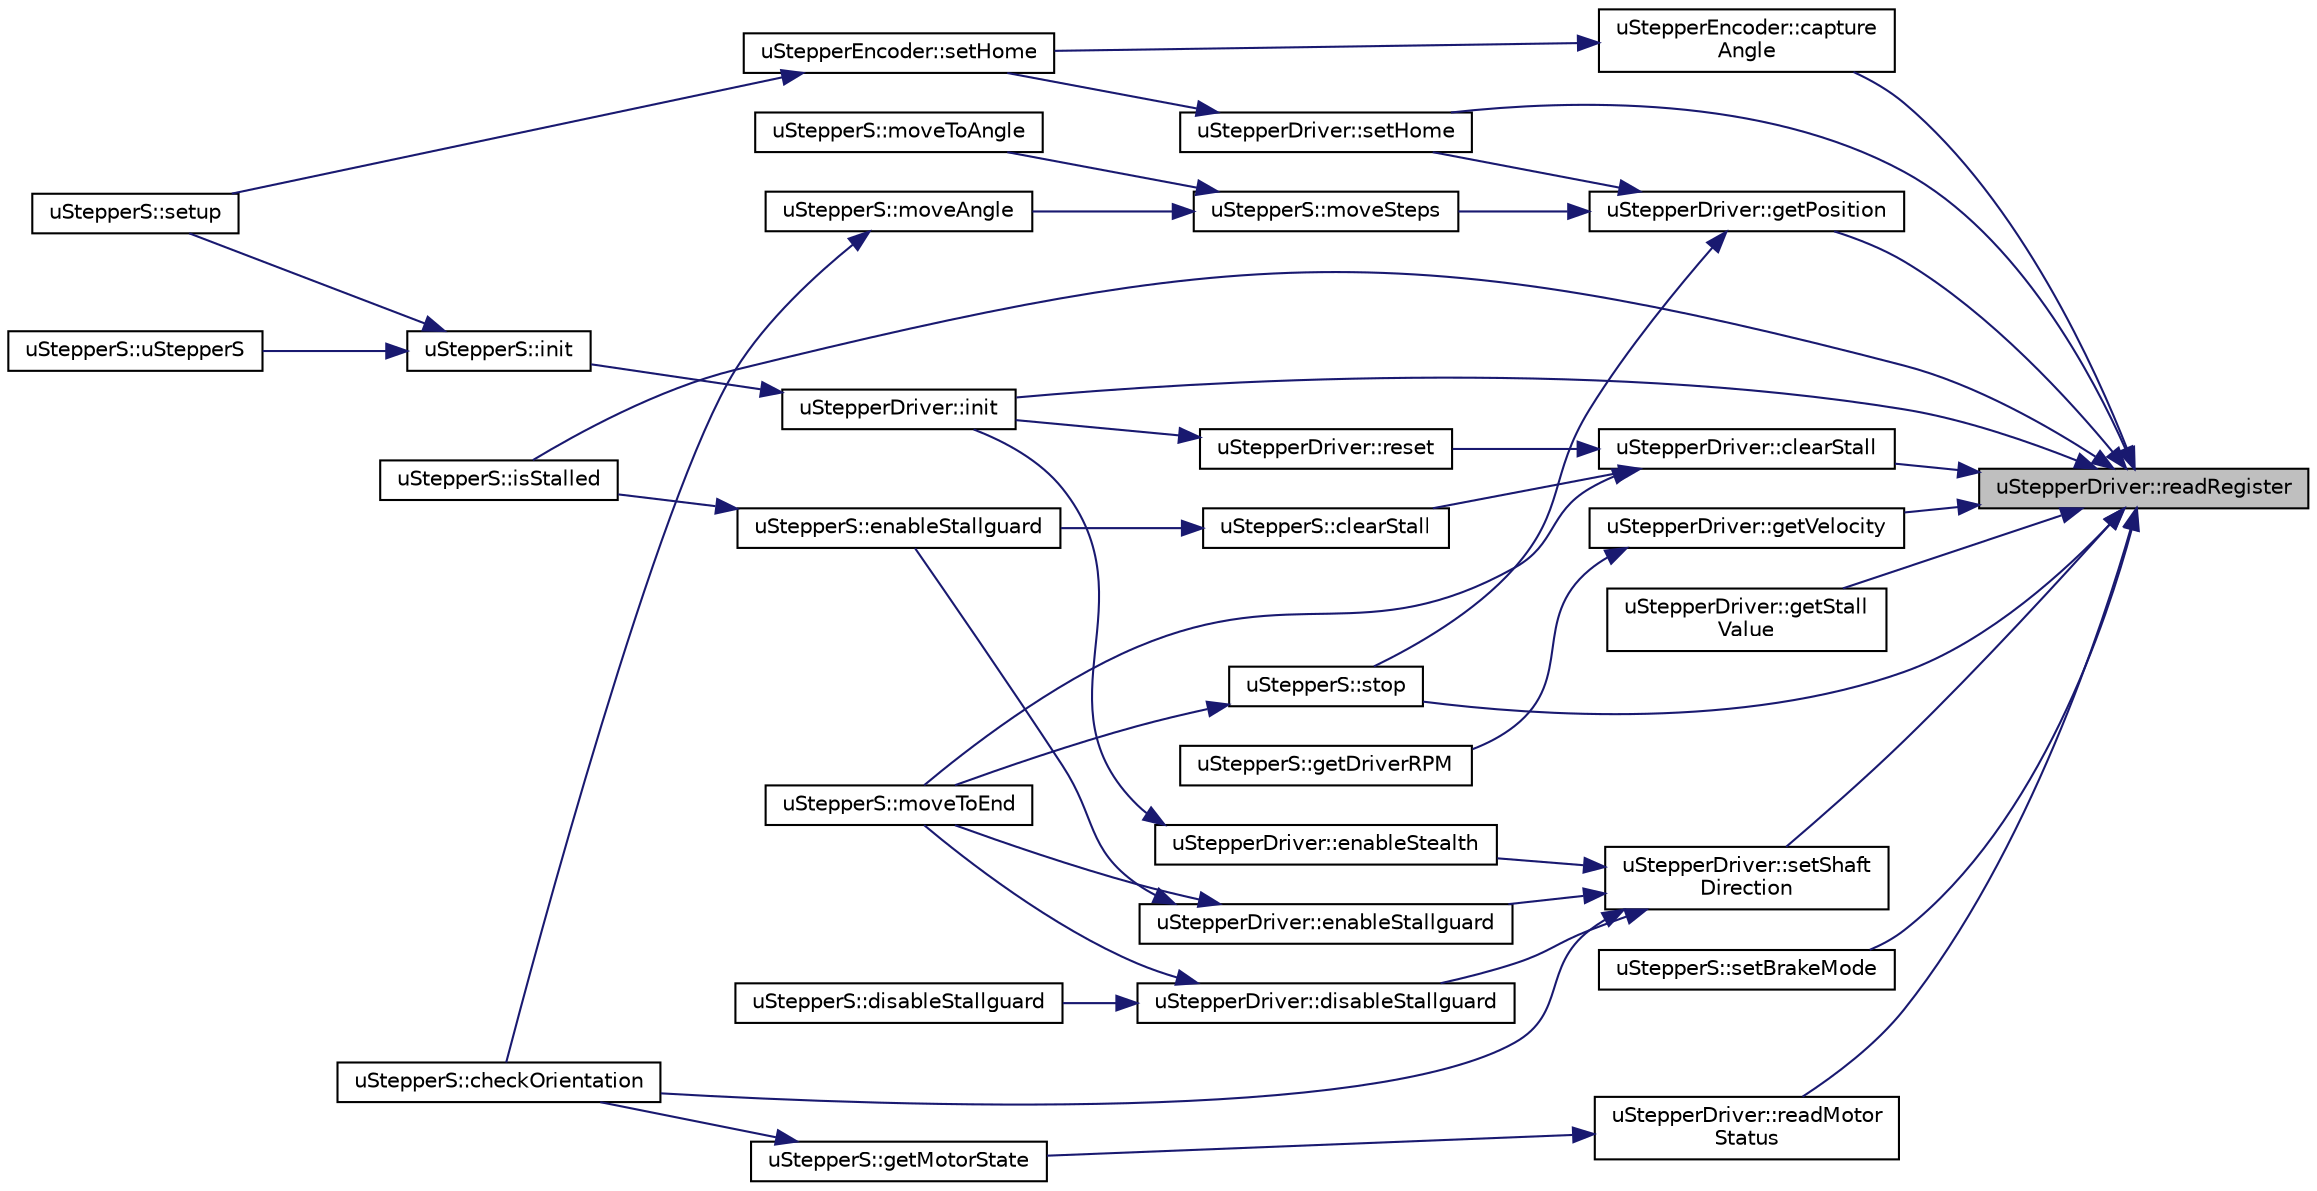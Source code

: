 digraph "uStepperDriver::readRegister"
{
 // LATEX_PDF_SIZE
  edge [fontname="Helvetica",fontsize="10",labelfontname="Helvetica",labelfontsize="10"];
  node [fontname="Helvetica",fontsize="10",shape=record];
  rankdir="RL";
  Node1 [label="uStepperDriver::readRegister",height=0.2,width=0.4,color="black", fillcolor="grey75", style="filled", fontcolor="black",tooltip="Reads a register from the motor driver."];
  Node1 -> Node2 [dir="back",color="midnightblue",fontsize="10",style="solid",fontname="Helvetica"];
  Node2 [label="uStepperEncoder::capture\lAngle",height=0.2,width=0.4,color="black", fillcolor="white", style="filled",URL="$classuStepperEncoder.html#a2e63f211a33fb632b475002b9328fca1",tooltip="Capture the current shaft angle."];
  Node2 -> Node3 [dir="back",color="midnightblue",fontsize="10",style="solid",fontname="Helvetica"];
  Node3 [label="uStepperEncoder::setHome",height=0.2,width=0.4,color="black", fillcolor="white", style="filled",URL="$classuStepperEncoder.html#a42c9667e532981996758163dfe471682",tooltip="Define new reference(home) position."];
  Node3 -> Node4 [dir="back",color="midnightblue",fontsize="10",style="solid",fontname="Helvetica"];
  Node4 [label="uStepperS::setup",height=0.2,width=0.4,color="black", fillcolor="white", style="filled",URL="$classuStepperS.html#a16c8cc814f8fea692a8f8cad918f9861",tooltip="Initializes the different parts of the uStepper S object."];
  Node1 -> Node5 [dir="back",color="midnightblue",fontsize="10",style="solid",fontname="Helvetica"];
  Node5 [label="uStepperDriver::clearStall",height=0.2,width=0.4,color="black", fillcolor="white", style="filled",URL="$classuStepperDriver.html#acf01b92a98aed0b576588caecf534ed4",tooltip=" "];
  Node5 -> Node6 [dir="back",color="midnightblue",fontsize="10",style="solid",fontname="Helvetica"];
  Node6 [label="uStepperS::clearStall",height=0.2,width=0.4,color="black", fillcolor="white", style="filled",URL="$classuStepperS.html#ab542d2f2219e517df9c05ba271da6272",tooltip="Clear the stallguard, reenabling the motor to return to its previous operation."];
  Node6 -> Node7 [dir="back",color="midnightblue",fontsize="10",style="solid",fontname="Helvetica"];
  Node7 [label="uStepperS::enableStallguard",height=0.2,width=0.4,color="black", fillcolor="white", style="filled",URL="$classuStepperS.html#a8dbe051a358d1754f579476e00cb9985",tooltip="Enable TMC5130 StallGuard."];
  Node7 -> Node8 [dir="back",color="midnightblue",fontsize="10",style="solid",fontname="Helvetica"];
  Node8 [label="uStepperS::isStalled",height=0.2,width=0.4,color="black", fillcolor="white", style="filled",URL="$classuStepperS.html#a9d494350df8d401b1bfcd82eca5481a5",tooltip="This method returns a bool variable indicating wether the motor is stalled or not...."];
  Node5 -> Node9 [dir="back",color="midnightblue",fontsize="10",style="solid",fontname="Helvetica"];
  Node9 [label="uStepperS::moveToEnd",height=0.2,width=0.4,color="black", fillcolor="white", style="filled",URL="$classuStepperS.html#a197ed9163e649bf5119d6c5670cd6aa4",tooltip="Moves the motor to its physical limit, without limit switch."];
  Node5 -> Node10 [dir="back",color="midnightblue",fontsize="10",style="solid",fontname="Helvetica"];
  Node10 [label="uStepperDriver::reset",height=0.2,width=0.4,color="black", fillcolor="white", style="filled",URL="$classuStepperDriver.html#a8e9e3be0a375489cb1b560b8b37486b7",tooltip=" "];
  Node10 -> Node11 [dir="back",color="midnightblue",fontsize="10",style="solid",fontname="Helvetica"];
  Node11 [label="uStepperDriver::init",height=0.2,width=0.4,color="black", fillcolor="white", style="filled",URL="$classuStepperDriver.html#aa0377f43140c529c559e8ec0868cb715",tooltip="Initiation of the motor driver."];
  Node11 -> Node12 [dir="back",color="midnightblue",fontsize="10",style="solid",fontname="Helvetica"];
  Node12 [label="uStepperS::init",height=0.2,width=0.4,color="black", fillcolor="white", style="filled",URL="$classuStepperS.html#ab8a5c0b35bda13aae2a9faa56eb4bd5d",tooltip="Internal function to prepare the uStepperS in the constructor."];
  Node12 -> Node4 [dir="back",color="midnightblue",fontsize="10",style="solid",fontname="Helvetica"];
  Node12 -> Node13 [dir="back",color="midnightblue",fontsize="10",style="solid",fontname="Helvetica"];
  Node13 [label="uStepperS::uStepperS",height=0.2,width=0.4,color="black", fillcolor="white", style="filled",URL="$classuStepperS.html#aea43098c9be52ac35427452aad4c6c42",tooltip="Constructor of uStepper class."];
  Node1 -> Node14 [dir="back",color="midnightblue",fontsize="10",style="solid",fontname="Helvetica"];
  Node14 [label="uStepperDriver::getPosition",height=0.2,width=0.4,color="black", fillcolor="white", style="filled",URL="$classuStepperDriver.html#a59dd1795c65fba7767cf61c18e87024e",tooltip="Returns the current position of the motor driver."];
  Node14 -> Node15 [dir="back",color="midnightblue",fontsize="10",style="solid",fontname="Helvetica"];
  Node15 [label="uStepperS::moveSteps",height=0.2,width=0.4,color="black", fillcolor="white", style="filled",URL="$classuStepperS.html#afacde6cc1a2dab2420c453008b3ab113",tooltip="Make the motor perform a predefined number of steps."];
  Node15 -> Node16 [dir="back",color="midnightblue",fontsize="10",style="solid",fontname="Helvetica"];
  Node16 [label="uStepperS::moveAngle",height=0.2,width=0.4,color="black", fillcolor="white", style="filled",URL="$classuStepperS.html#a6b3f4acd2deaeb3054d439a148af658e",tooltip="Makes the motor rotate a specific angle relative to the current position."];
  Node16 -> Node17 [dir="back",color="midnightblue",fontsize="10",style="solid",fontname="Helvetica"];
  Node17 [label="uStepperS::checkOrientation",height=0.2,width=0.4,color="black", fillcolor="white", style="filled",URL="$classuStepperS.html#a931f28e0dd5ecba1f1a875ee321f0f5f",tooltip="This method is used to check the orientation of the motor connector."];
  Node15 -> Node18 [dir="back",color="midnightblue",fontsize="10",style="solid",fontname="Helvetica"];
  Node18 [label="uStepperS::moveToAngle",height=0.2,width=0.4,color="black", fillcolor="white", style="filled",URL="$classuStepperS.html#aa8695689ae23951a7dc47300e8529692",tooltip="Makes the motor rotate to a specific absolute angle."];
  Node14 -> Node19 [dir="back",color="midnightblue",fontsize="10",style="solid",fontname="Helvetica"];
  Node19 [label="uStepperDriver::setHome",height=0.2,width=0.4,color="black", fillcolor="white", style="filled",URL="$classuStepperDriver.html#aed59b07c61be01c0973614cd94e20ebc",tooltip="Resets the internal position counter of the motor driver."];
  Node19 -> Node3 [dir="back",color="midnightblue",fontsize="10",style="solid",fontname="Helvetica"];
  Node14 -> Node20 [dir="back",color="midnightblue",fontsize="10",style="solid",fontname="Helvetica"];
  Node20 [label="uStepperS::stop",height=0.2,width=0.4,color="black", fillcolor="white", style="filled",URL="$classuStepperS.html#a046dba8bef7d033809158bf0dd69a6fd",tooltip="Stop the motor."];
  Node20 -> Node9 [dir="back",color="midnightblue",fontsize="10",style="solid",fontname="Helvetica"];
  Node1 -> Node21 [dir="back",color="midnightblue",fontsize="10",style="solid",fontname="Helvetica"];
  Node21 [label="uStepperDriver::getStall\lValue",height=0.2,width=0.4,color="black", fillcolor="white", style="filled",URL="$classuStepperDriver.html#a2461be201fde6037b90a58c8452319ad",tooltip="Returns the load measurement used for Stall detection."];
  Node1 -> Node22 [dir="back",color="midnightblue",fontsize="10",style="solid",fontname="Helvetica"];
  Node22 [label="uStepperDriver::getVelocity",height=0.2,width=0.4,color="black", fillcolor="white", style="filled",URL="$classuStepperDriver.html#ad1e100d57b313971a3dfb9c78183caa9",tooltip="Returns the current speed of the motor driver."];
  Node22 -> Node23 [dir="back",color="midnightblue",fontsize="10",style="solid",fontname="Helvetica"];
  Node23 [label="uStepperS::getDriverRPM",height=0.2,width=0.4,color="black", fillcolor="white", style="filled",URL="$classuStepperS.html#a2e3a7553124db1a62a74fdf0d439f24c",tooltip="Get the RPM from driver."];
  Node1 -> Node11 [dir="back",color="midnightblue",fontsize="10",style="solid",fontname="Helvetica"];
  Node1 -> Node8 [dir="back",color="midnightblue",fontsize="10",style="solid",fontname="Helvetica"];
  Node1 -> Node24 [dir="back",color="midnightblue",fontsize="10",style="solid",fontname="Helvetica"];
  Node24 [label="uStepperDriver::readMotor\lStatus",height=0.2,width=0.4,color="black", fillcolor="white", style="filled",URL="$classuStepperDriver.html#a3a4dbb14ce4308802c27244bdef566b9",tooltip=" "];
  Node24 -> Node25 [dir="back",color="midnightblue",fontsize="10",style="solid",fontname="Helvetica"];
  Node25 [label="uStepperS::getMotorState",height=0.2,width=0.4,color="black", fillcolor="white", style="filled",URL="$classuStepperS.html#afacfd0440b99f607b2af14f103c4e71f",tooltip="Get the current motor driver state."];
  Node25 -> Node17 [dir="back",color="midnightblue",fontsize="10",style="solid",fontname="Helvetica"];
  Node1 -> Node26 [dir="back",color="midnightblue",fontsize="10",style="solid",fontname="Helvetica"];
  Node26 [label="uStepperS::setBrakeMode",height=0.2,width=0.4,color="black", fillcolor="white", style="filled",URL="$classuStepperS.html#a78008ed9b2cdbdd8128553a13896aa0d",tooltip=" "];
  Node1 -> Node19 [dir="back",color="midnightblue",fontsize="10",style="solid",fontname="Helvetica"];
  Node1 -> Node27 [dir="back",color="midnightblue",fontsize="10",style="solid",fontname="Helvetica"];
  Node27 [label="uStepperDriver::setShaft\lDirection",height=0.2,width=0.4,color="black", fillcolor="white", style="filled",URL="$classuStepperDriver.html#a9182900a27f84224e9428022e4cd2e12",tooltip="Set motor driver direction."];
  Node27 -> Node17 [dir="back",color="midnightblue",fontsize="10",style="solid",fontname="Helvetica"];
  Node27 -> Node28 [dir="back",color="midnightblue",fontsize="10",style="solid",fontname="Helvetica"];
  Node28 [label="uStepperDriver::disableStallguard",height=0.2,width=0.4,color="black", fillcolor="white", style="filled",URL="$classuStepperDriver.html#a5ae3986e69fcd2488d9649bf2ae16e69",tooltip=" "];
  Node28 -> Node29 [dir="back",color="midnightblue",fontsize="10",style="solid",fontname="Helvetica"];
  Node29 [label="uStepperS::disableStallguard",height=0.2,width=0.4,color="black", fillcolor="white", style="filled",URL="$classuStepperS.html#a4d8842264775a82e016b88c3ca719ddb",tooltip="Disables the builtin stallguard offered from TMC5130, and reenables StealthChop."];
  Node28 -> Node9 [dir="back",color="midnightblue",fontsize="10",style="solid",fontname="Helvetica"];
  Node27 -> Node30 [dir="back",color="midnightblue",fontsize="10",style="solid",fontname="Helvetica"];
  Node30 [label="uStepperDriver::enableStallguard",height=0.2,width=0.4,color="black", fillcolor="white", style="filled",URL="$classuStepperDriver.html#ac606ead1b8240894e570561f8872f75a",tooltip=" "];
  Node30 -> Node7 [dir="back",color="midnightblue",fontsize="10",style="solid",fontname="Helvetica"];
  Node30 -> Node9 [dir="back",color="midnightblue",fontsize="10",style="solid",fontname="Helvetica"];
  Node27 -> Node31 [dir="back",color="midnightblue",fontsize="10",style="solid",fontname="Helvetica"];
  Node31 [label="uStepperDriver::enableStealth",height=0.2,width=0.4,color="black", fillcolor="white", style="filled",URL="$classuStepperDriver.html#ab89ec040a2e8a6f4b03cc03e8c590e2e",tooltip=" "];
  Node31 -> Node11 [dir="back",color="midnightblue",fontsize="10",style="solid",fontname="Helvetica"];
  Node1 -> Node20 [dir="back",color="midnightblue",fontsize="10",style="solid",fontname="Helvetica"];
}
